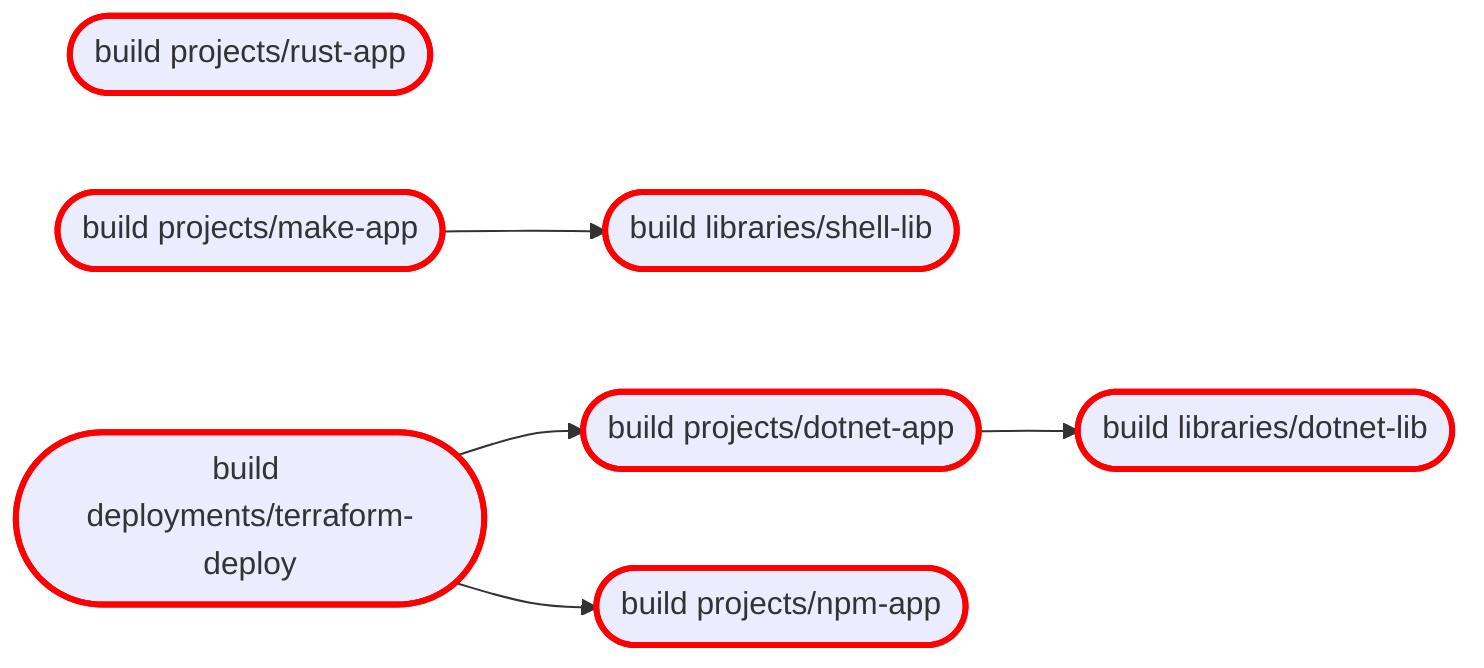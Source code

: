 flowchart LR
classDef forced stroke:red,stroke-width:3px
classDef required stroke:orange,stroke-width:3px
classDef selected stroke:black,stroke-width:3px
projects/rust-app:build(["build projects/rust-app"])
class projects/rust-app:build forced
projects/npm-app:build(["build projects/npm-app"])
class projects/npm-app:build forced
libraries/shell-lib:build(["build libraries/shell-lib"])
class libraries/shell-lib:build forced
libraries/dotnet-lib:build(["build libraries/dotnet-lib"])
projects/dotnet-app:build(["build projects/dotnet-app"])
class libraries/dotnet-lib:build forced
projects/dotnet-app:build --> libraries/dotnet-lib:build
class projects/dotnet-app:build forced
projects/make-app:build(["build projects/make-app"])
projects/make-app:build --> libraries/shell-lib:build
class projects/make-app:build forced
deployments/terraform-deploy:build(["build deployments/terraform-deploy"])
deployments/terraform-deploy:build --> projects/dotnet-app:build
deployments/terraform-deploy:build --> projects/npm-app:build
class deployments/terraform-deploy:build forced